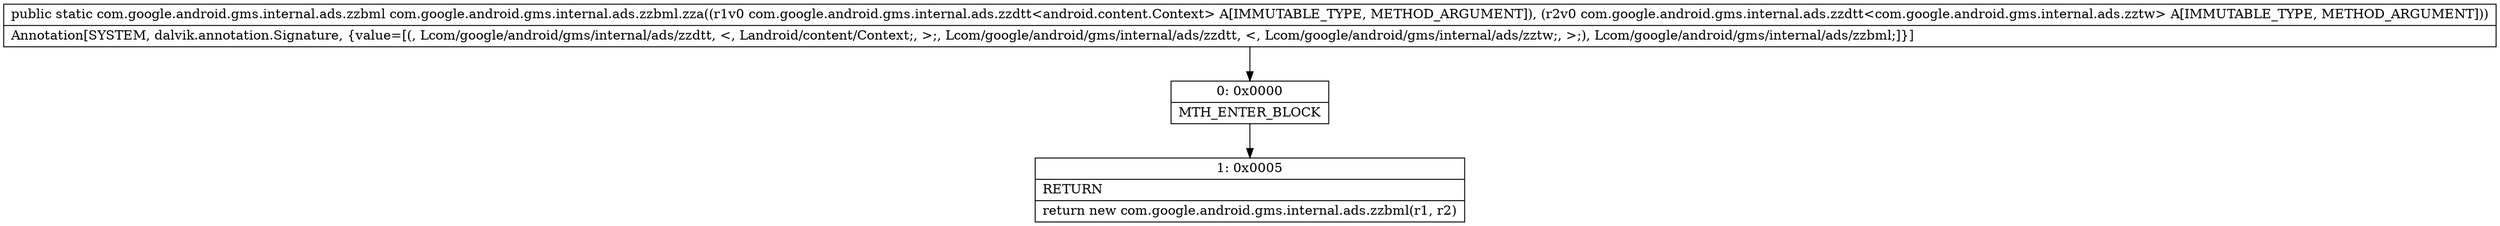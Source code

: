 digraph "CFG forcom.google.android.gms.internal.ads.zzbml.zza(Lcom\/google\/android\/gms\/internal\/ads\/zzdtt;Lcom\/google\/android\/gms\/internal\/ads\/zzdtt;)Lcom\/google\/android\/gms\/internal\/ads\/zzbml;" {
Node_0 [shape=record,label="{0\:\ 0x0000|MTH_ENTER_BLOCK\l}"];
Node_1 [shape=record,label="{1\:\ 0x0005|RETURN\l|return new com.google.android.gms.internal.ads.zzbml(r1, r2)\l}"];
MethodNode[shape=record,label="{public static com.google.android.gms.internal.ads.zzbml com.google.android.gms.internal.ads.zzbml.zza((r1v0 com.google.android.gms.internal.ads.zzdtt\<android.content.Context\> A[IMMUTABLE_TYPE, METHOD_ARGUMENT]), (r2v0 com.google.android.gms.internal.ads.zzdtt\<com.google.android.gms.internal.ads.zztw\> A[IMMUTABLE_TYPE, METHOD_ARGUMENT]))  | Annotation[SYSTEM, dalvik.annotation.Signature, \{value=[(, Lcom\/google\/android\/gms\/internal\/ads\/zzdtt, \<, Landroid\/content\/Context;, \>;, Lcom\/google\/android\/gms\/internal\/ads\/zzdtt, \<, Lcom\/google\/android\/gms\/internal\/ads\/zztw;, \>;), Lcom\/google\/android\/gms\/internal\/ads\/zzbml;]\}]\l}"];
MethodNode -> Node_0;
Node_0 -> Node_1;
}

